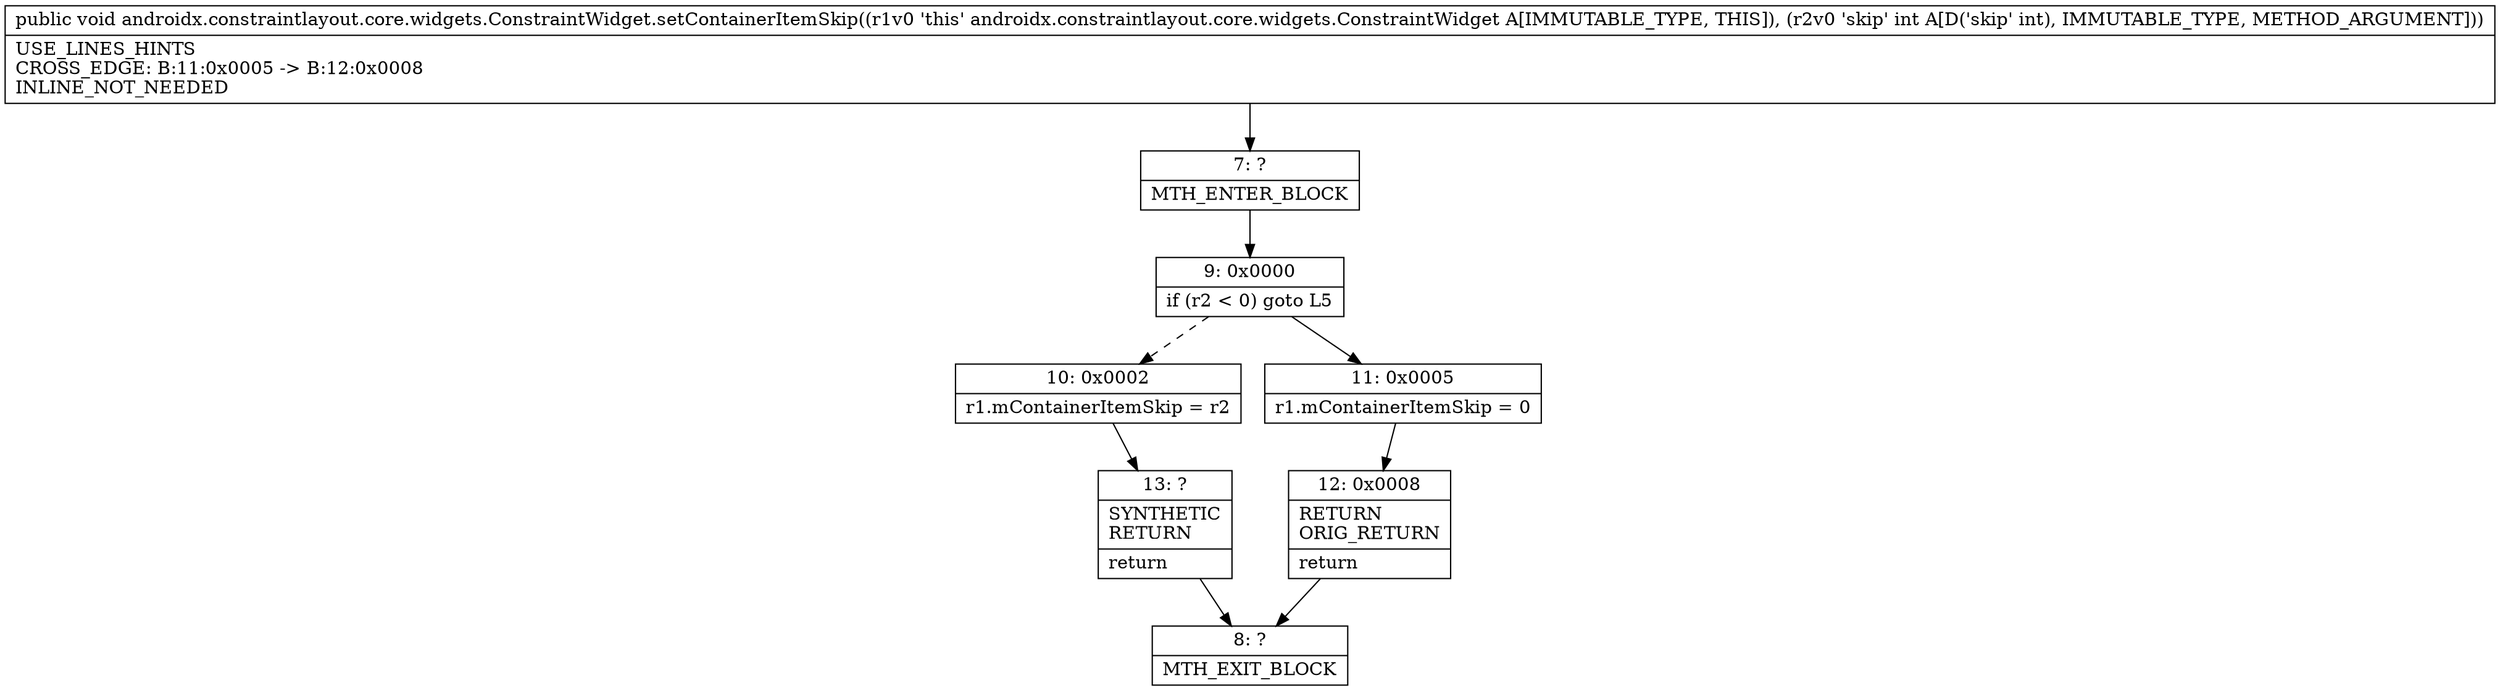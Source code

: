 digraph "CFG forandroidx.constraintlayout.core.widgets.ConstraintWidget.setContainerItemSkip(I)V" {
Node_7 [shape=record,label="{7\:\ ?|MTH_ENTER_BLOCK\l}"];
Node_9 [shape=record,label="{9\:\ 0x0000|if (r2 \< 0) goto L5\l}"];
Node_10 [shape=record,label="{10\:\ 0x0002|r1.mContainerItemSkip = r2\l}"];
Node_13 [shape=record,label="{13\:\ ?|SYNTHETIC\lRETURN\l|return\l}"];
Node_8 [shape=record,label="{8\:\ ?|MTH_EXIT_BLOCK\l}"];
Node_11 [shape=record,label="{11\:\ 0x0005|r1.mContainerItemSkip = 0\l}"];
Node_12 [shape=record,label="{12\:\ 0x0008|RETURN\lORIG_RETURN\l|return\l}"];
MethodNode[shape=record,label="{public void androidx.constraintlayout.core.widgets.ConstraintWidget.setContainerItemSkip((r1v0 'this' androidx.constraintlayout.core.widgets.ConstraintWidget A[IMMUTABLE_TYPE, THIS]), (r2v0 'skip' int A[D('skip' int), IMMUTABLE_TYPE, METHOD_ARGUMENT]))  | USE_LINES_HINTS\lCROSS_EDGE: B:11:0x0005 \-\> B:12:0x0008\lINLINE_NOT_NEEDED\l}"];
MethodNode -> Node_7;Node_7 -> Node_9;
Node_9 -> Node_10[style=dashed];
Node_9 -> Node_11;
Node_10 -> Node_13;
Node_13 -> Node_8;
Node_11 -> Node_12;
Node_12 -> Node_8;
}

